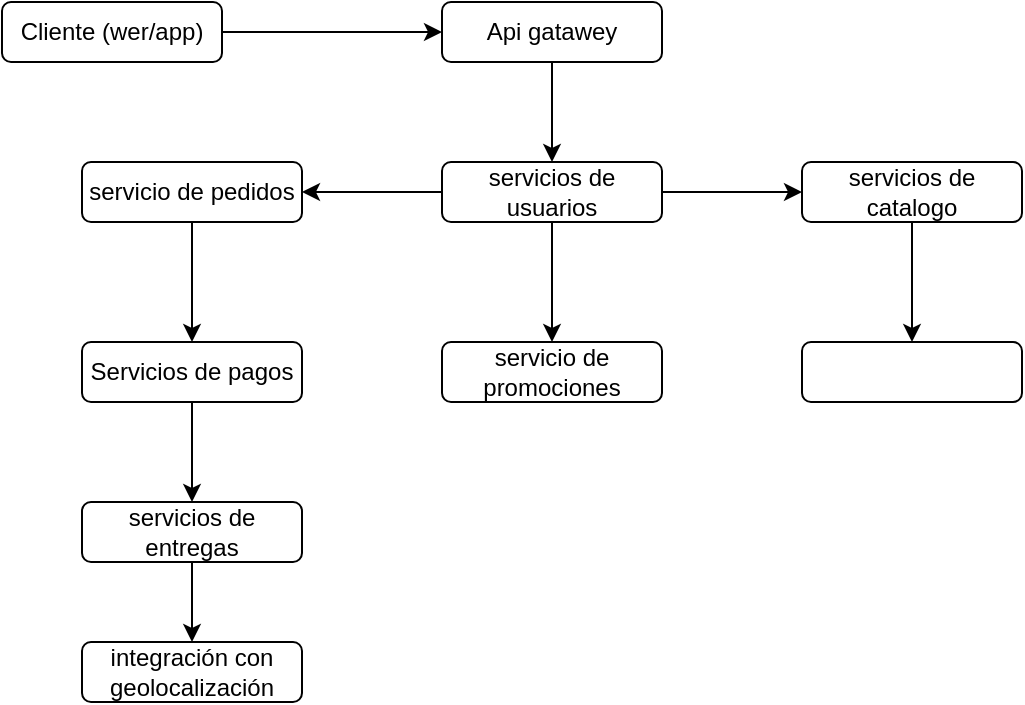 <mxfile version="27.1.1">
  <diagram name="Página-1" id="gG_FVV4c-D3sduffwmN5">
    <mxGraphModel dx="1267" dy="520" grid="1" gridSize="10" guides="1" tooltips="1" connect="1" arrows="1" fold="1" page="1" pageScale="1" pageWidth="827" pageHeight="1169" math="0" shadow="0">
      <root>
        <mxCell id="0" />
        <mxCell id="1" parent="0" />
        <mxCell id="YglNM6CUZ0ENc6Br62hS-17" value="" style="edgeStyle=orthogonalEdgeStyle;rounded=0;orthogonalLoop=1;jettySize=auto;html=1;" edge="1" parent="1" source="YglNM6CUZ0ENc6Br62hS-3" target="YglNM6CUZ0ENc6Br62hS-14">
          <mxGeometry relative="1" as="geometry" />
        </mxCell>
        <mxCell id="YglNM6CUZ0ENc6Br62hS-3" value="Cliente (wer/app)" style="rounded=1;whiteSpace=wrap;html=1;" vertex="1" parent="1">
          <mxGeometry x="50" y="100" width="110" height="30" as="geometry" />
        </mxCell>
        <mxCell id="YglNM6CUZ0ENc6Br62hS-8" value="servicio de promociones" style="rounded=1;whiteSpace=wrap;html=1;" vertex="1" parent="1">
          <mxGeometry x="270" y="270" width="110" height="30" as="geometry" />
        </mxCell>
        <mxCell id="YglNM6CUZ0ENc6Br62hS-9" value="" style="rounded=1;whiteSpace=wrap;html=1;" vertex="1" parent="1">
          <mxGeometry x="450" y="270" width="110" height="30" as="geometry" />
        </mxCell>
        <mxCell id="YglNM6CUZ0ENc6Br62hS-23" value="" style="edgeStyle=orthogonalEdgeStyle;rounded=0;orthogonalLoop=1;jettySize=auto;html=1;" edge="1" parent="1" source="YglNM6CUZ0ENc6Br62hS-11" target="YglNM6CUZ0ENc6Br62hS-9">
          <mxGeometry relative="1" as="geometry" />
        </mxCell>
        <mxCell id="YglNM6CUZ0ENc6Br62hS-11" value="servicios de catalogo" style="rounded=1;whiteSpace=wrap;html=1;" vertex="1" parent="1">
          <mxGeometry x="450" y="180" width="110" height="30" as="geometry" />
        </mxCell>
        <mxCell id="YglNM6CUZ0ENc6Br62hS-24" value="" style="edgeStyle=orthogonalEdgeStyle;rounded=0;orthogonalLoop=1;jettySize=auto;html=1;" edge="1" parent="1" source="YglNM6CUZ0ENc6Br62hS-12" target="YglNM6CUZ0ENc6Br62hS-16">
          <mxGeometry relative="1" as="geometry" />
        </mxCell>
        <mxCell id="YglNM6CUZ0ENc6Br62hS-12" value="servicio de pedidos" style="rounded=1;whiteSpace=wrap;html=1;" vertex="1" parent="1">
          <mxGeometry x="90" y="180" width="110" height="30" as="geometry" />
        </mxCell>
        <mxCell id="YglNM6CUZ0ENc6Br62hS-19" value="" style="edgeStyle=orthogonalEdgeStyle;rounded=0;orthogonalLoop=1;jettySize=auto;html=1;" edge="1" parent="1" source="YglNM6CUZ0ENc6Br62hS-13" target="YglNM6CUZ0ENc6Br62hS-12">
          <mxGeometry relative="1" as="geometry" />
        </mxCell>
        <mxCell id="YglNM6CUZ0ENc6Br62hS-20" value="" style="edgeStyle=orthogonalEdgeStyle;rounded=0;orthogonalLoop=1;jettySize=auto;html=1;" edge="1" parent="1" source="YglNM6CUZ0ENc6Br62hS-13" target="YglNM6CUZ0ENc6Br62hS-11">
          <mxGeometry relative="1" as="geometry" />
        </mxCell>
        <mxCell id="YglNM6CUZ0ENc6Br62hS-21" value="" style="edgeStyle=orthogonalEdgeStyle;rounded=0;orthogonalLoop=1;jettySize=auto;html=1;" edge="1" parent="1" source="YglNM6CUZ0ENc6Br62hS-13" target="YglNM6CUZ0ENc6Br62hS-8">
          <mxGeometry relative="1" as="geometry" />
        </mxCell>
        <mxCell id="YglNM6CUZ0ENc6Br62hS-13" value="servicios de usuarios" style="rounded=1;whiteSpace=wrap;html=1;" vertex="1" parent="1">
          <mxGeometry x="270" y="180" width="110" height="30" as="geometry" />
        </mxCell>
        <mxCell id="YglNM6CUZ0ENc6Br62hS-18" value="" style="edgeStyle=orthogonalEdgeStyle;rounded=0;orthogonalLoop=1;jettySize=auto;html=1;" edge="1" parent="1" source="YglNM6CUZ0ENc6Br62hS-14" target="YglNM6CUZ0ENc6Br62hS-13">
          <mxGeometry relative="1" as="geometry" />
        </mxCell>
        <mxCell id="YglNM6CUZ0ENc6Br62hS-14" value="Api gatawey" style="rounded=1;whiteSpace=wrap;html=1;" vertex="1" parent="1">
          <mxGeometry x="270" y="100" width="110" height="30" as="geometry" />
        </mxCell>
        <mxCell id="YglNM6CUZ0ENc6Br62hS-27" value="" style="edgeStyle=orthogonalEdgeStyle;rounded=0;orthogonalLoop=1;jettySize=auto;html=1;" edge="1" parent="1" source="YglNM6CUZ0ENc6Br62hS-15" target="YglNM6CUZ0ENc6Br62hS-26">
          <mxGeometry relative="1" as="geometry" />
        </mxCell>
        <mxCell id="YglNM6CUZ0ENc6Br62hS-15" value="servicios de entregas" style="rounded=1;whiteSpace=wrap;html=1;" vertex="1" parent="1">
          <mxGeometry x="90" y="350" width="110" height="30" as="geometry" />
        </mxCell>
        <mxCell id="YglNM6CUZ0ENc6Br62hS-25" value="" style="edgeStyle=orthogonalEdgeStyle;rounded=0;orthogonalLoop=1;jettySize=auto;html=1;" edge="1" parent="1" source="YglNM6CUZ0ENc6Br62hS-16" target="YglNM6CUZ0ENc6Br62hS-15">
          <mxGeometry relative="1" as="geometry" />
        </mxCell>
        <mxCell id="YglNM6CUZ0ENc6Br62hS-16" value="Servicios de pagos" style="rounded=1;whiteSpace=wrap;html=1;" vertex="1" parent="1">
          <mxGeometry x="90" y="270" width="110" height="30" as="geometry" />
        </mxCell>
        <mxCell id="YglNM6CUZ0ENc6Br62hS-26" value="integración con geolocalización" style="rounded=1;whiteSpace=wrap;html=1;" vertex="1" parent="1">
          <mxGeometry x="90" y="420" width="110" height="30" as="geometry" />
        </mxCell>
      </root>
    </mxGraphModel>
  </diagram>
</mxfile>
